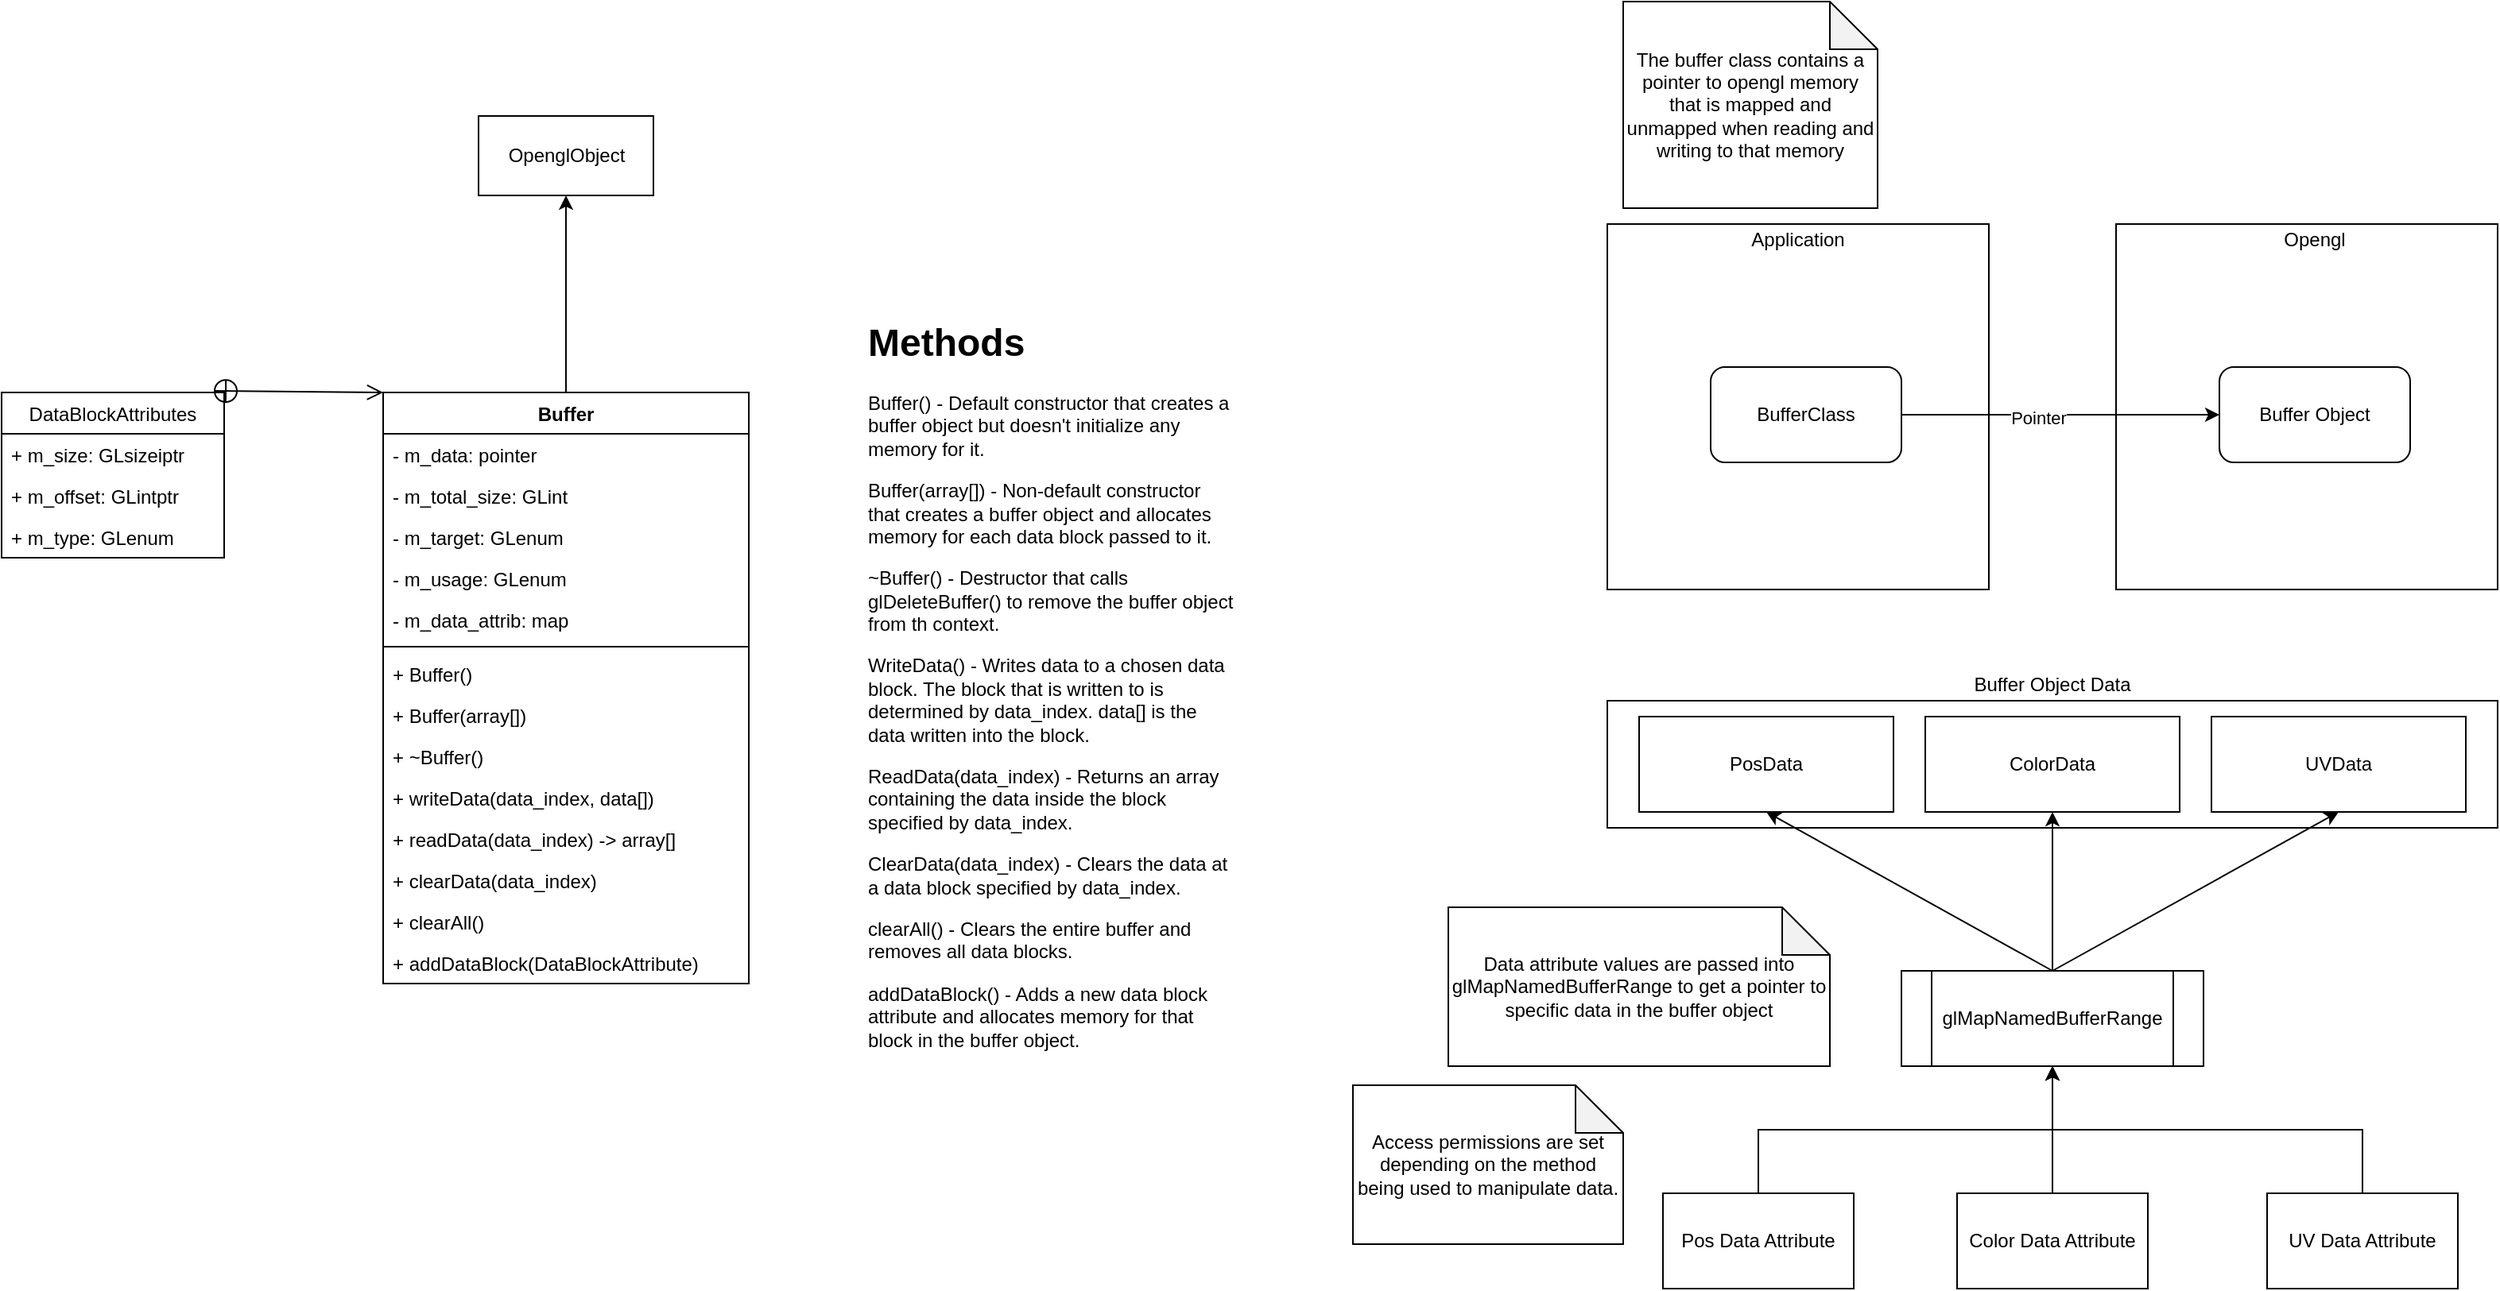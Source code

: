 <mxfile version="14.6.13" type="device"><diagram id="1BpwkSaTVFztdGXiSk9w" name="Page-1"><mxGraphModel dx="905" dy="805" grid="1" gridSize="10" guides="1" tooltips="1" connect="1" arrows="1" fold="1" page="1" pageScale="1" pageWidth="850" pageHeight="1100" math="0" shadow="0"><root><mxCell id="0"/><mxCell id="1" parent="0"/><mxCell id="lJqkILKYjhvxXPDafEua-2" style="edgeStyle=orthogonalEdgeStyle;rounded=0;orthogonalLoop=1;jettySize=auto;html=1;" edge="1" parent="1" source="UmU1c0R4z24SGa6tuku8-1" target="lJqkILKYjhvxXPDafEua-1"><mxGeometry relative="1" as="geometry"/></mxCell><mxCell id="UmU1c0R4z24SGa6tuku8-1" value="Buffer" style="swimlane;fontStyle=1;align=center;verticalAlign=top;childLayout=stackLayout;horizontal=1;startSize=26;horizontalStack=0;resizeParent=1;resizeParentMax=0;resizeLast=0;collapsible=1;marginBottom=0;" parent="1" vertex="1"><mxGeometry x="280" y="324.04" width="230" height="372" as="geometry"/></mxCell><mxCell id="UmU1c0R4z24SGa6tuku8-2" value="- m_data: pointer" style="text;strokeColor=none;fillColor=none;align=left;verticalAlign=top;spacingLeft=4;spacingRight=4;overflow=hidden;rotatable=0;points=[[0,0.5],[1,0.5]];portConstraint=eastwest;" parent="UmU1c0R4z24SGa6tuku8-1" vertex="1"><mxGeometry y="26" width="230" height="26" as="geometry"/></mxCell><mxCell id="rleG9h5Lvg5siZTtWSsq-14" value="- m_total_size: GLint" style="text;strokeColor=none;fillColor=none;align=left;verticalAlign=top;spacingLeft=4;spacingRight=4;overflow=hidden;rotatable=0;points=[[0,0.5],[1,0.5]];portConstraint=eastwest;" parent="UmU1c0R4z24SGa6tuku8-1" vertex="1"><mxGeometry y="52" width="230" height="26" as="geometry"/></mxCell><mxCell id="lJqkILKYjhvxXPDafEua-4" value="- m_target: GLenum" style="text;strokeColor=none;fillColor=none;align=left;verticalAlign=top;spacingLeft=4;spacingRight=4;overflow=hidden;rotatable=0;points=[[0,0.5],[1,0.5]];portConstraint=eastwest;" vertex="1" parent="UmU1c0R4z24SGa6tuku8-1"><mxGeometry y="78" width="230" height="26" as="geometry"/></mxCell><mxCell id="rleG9h5Lvg5siZTtWSsq-15" value="- m_usage: GLenum" style="text;strokeColor=none;fillColor=none;align=left;verticalAlign=top;spacingLeft=4;spacingRight=4;overflow=hidden;rotatable=0;points=[[0,0.5],[1,0.5]];portConstraint=eastwest;" parent="UmU1c0R4z24SGa6tuku8-1" vertex="1"><mxGeometry y="104" width="230" height="26" as="geometry"/></mxCell><mxCell id="rleG9h5Lvg5siZTtWSsq-63" value="- m_data_attrib: map" style="text;strokeColor=none;fillColor=none;align=left;verticalAlign=top;spacingLeft=4;spacingRight=4;overflow=hidden;rotatable=0;points=[[0,0.5],[1,0.5]];portConstraint=eastwest;" parent="UmU1c0R4z24SGa6tuku8-1" vertex="1"><mxGeometry y="130" width="230" height="26" as="geometry"/></mxCell><mxCell id="UmU1c0R4z24SGa6tuku8-3" value="" style="line;strokeWidth=1;fillColor=none;align=left;verticalAlign=middle;spacingTop=-1;spacingLeft=3;spacingRight=3;rotatable=0;labelPosition=right;points=[];portConstraint=eastwest;" parent="UmU1c0R4z24SGa6tuku8-1" vertex="1"><mxGeometry y="156" width="230" height="8" as="geometry"/></mxCell><mxCell id="UmU1c0R4z24SGa6tuku8-4" value="+ Buffer()" style="text;strokeColor=none;fillColor=none;align=left;verticalAlign=top;spacingLeft=4;spacingRight=4;overflow=hidden;rotatable=0;points=[[0,0.5],[1,0.5]];portConstraint=eastwest;" parent="UmU1c0R4z24SGa6tuku8-1" vertex="1"><mxGeometry y="164" width="230" height="26" as="geometry"/></mxCell><mxCell id="lJqkILKYjhvxXPDafEua-3" value="+ Buffer(array[])" style="text;strokeColor=none;fillColor=none;align=left;verticalAlign=top;spacingLeft=4;spacingRight=4;overflow=hidden;rotatable=0;points=[[0,0.5],[1,0.5]];portConstraint=eastwest;" vertex="1" parent="UmU1c0R4z24SGa6tuku8-1"><mxGeometry y="190" width="230" height="26" as="geometry"/></mxCell><mxCell id="rleG9h5Lvg5siZTtWSsq-51" value="+ ~Buffer()" style="text;strokeColor=none;fillColor=none;align=left;verticalAlign=top;spacingLeft=4;spacingRight=4;overflow=hidden;rotatable=0;points=[[0,0.5],[1,0.5]];portConstraint=eastwest;" parent="UmU1c0R4z24SGa6tuku8-1" vertex="1"><mxGeometry y="216" width="230" height="26" as="geometry"/></mxCell><mxCell id="rleG9h5Lvg5siZTtWSsq-52" value="+ writeData(data_index, data[])" style="text;strokeColor=none;fillColor=none;align=left;verticalAlign=top;spacingLeft=4;spacingRight=4;overflow=hidden;rotatable=0;points=[[0,0.5],[1,0.5]];portConstraint=eastwest;" parent="UmU1c0R4z24SGa6tuku8-1" vertex="1"><mxGeometry y="242" width="230" height="26" as="geometry"/></mxCell><mxCell id="rleG9h5Lvg5siZTtWSsq-71" value="+ readData(data_index) -&gt; array[]" style="text;strokeColor=none;fillColor=none;align=left;verticalAlign=top;spacingLeft=4;spacingRight=4;overflow=hidden;rotatable=0;points=[[0,0.5],[1,0.5]];portConstraint=eastwest;" parent="UmU1c0R4z24SGa6tuku8-1" vertex="1"><mxGeometry y="268" width="230" height="26" as="geometry"/></mxCell><mxCell id="rleG9h5Lvg5siZTtWSsq-72" value="+ clearData(data_index)" style="text;strokeColor=none;fillColor=none;align=left;verticalAlign=top;spacingLeft=4;spacingRight=4;overflow=hidden;rotatable=0;points=[[0,0.5],[1,0.5]];portConstraint=eastwest;" parent="UmU1c0R4z24SGa6tuku8-1" vertex="1"><mxGeometry y="294" width="230" height="26" as="geometry"/></mxCell><mxCell id="rleG9h5Lvg5siZTtWSsq-75" value="+ clearAll()" style="text;strokeColor=none;fillColor=none;align=left;verticalAlign=top;spacingLeft=4;spacingRight=4;overflow=hidden;rotatable=0;points=[[0,0.5],[1,0.5]];portConstraint=eastwest;" parent="UmU1c0R4z24SGa6tuku8-1" vertex="1"><mxGeometry y="320" width="230" height="26" as="geometry"/></mxCell><mxCell id="rleG9h5Lvg5siZTtWSsq-53" value="+ addDataBlock(DataBlockAttribute)" style="text;strokeColor=none;fillColor=none;align=left;verticalAlign=top;spacingLeft=4;spacingRight=4;overflow=hidden;rotatable=0;points=[[0,0.5],[1,0.5]];portConstraint=eastwest;" parent="UmU1c0R4z24SGa6tuku8-1" vertex="1"><mxGeometry y="346" width="230" height="26" as="geometry"/></mxCell><mxCell id="rleG9h5Lvg5siZTtWSsq-16" value="DataBlockAttributes" style="swimlane;fontStyle=0;childLayout=stackLayout;horizontal=1;startSize=26;fillColor=none;horizontalStack=0;resizeParent=1;resizeParentMax=0;resizeLast=0;collapsible=1;marginBottom=0;" parent="1" vertex="1"><mxGeometry x="40" y="324.04" width="140" height="104" as="geometry"/></mxCell><mxCell id="rleG9h5Lvg5siZTtWSsq-17" value="+ m_size: GLsizeiptr" style="text;strokeColor=none;fillColor=none;align=left;verticalAlign=top;spacingLeft=4;spacingRight=4;overflow=hidden;rotatable=0;points=[[0,0.5],[1,0.5]];portConstraint=eastwest;" parent="rleG9h5Lvg5siZTtWSsq-16" vertex="1"><mxGeometry y="26" width="140" height="26" as="geometry"/></mxCell><mxCell id="rleG9h5Lvg5siZTtWSsq-19" value="+ m_offset: GLintptr" style="text;strokeColor=none;fillColor=none;align=left;verticalAlign=top;spacingLeft=4;spacingRight=4;overflow=hidden;rotatable=0;points=[[0,0.5],[1,0.5]];portConstraint=eastwest;" parent="rleG9h5Lvg5siZTtWSsq-16" vertex="1"><mxGeometry y="52" width="140" height="26" as="geometry"/></mxCell><mxCell id="rleG9h5Lvg5siZTtWSsq-60" value="+ m_type: GLenum" style="text;strokeColor=none;fillColor=none;align=left;verticalAlign=top;spacingLeft=4;spacingRight=4;overflow=hidden;rotatable=0;points=[[0,0.5],[1,0.5]];portConstraint=eastwest;" parent="rleG9h5Lvg5siZTtWSsq-16" vertex="1"><mxGeometry y="78" width="140" height="26" as="geometry"/></mxCell><mxCell id="rleG9h5Lvg5siZTtWSsq-20" value="" style="endArrow=open;startArrow=circlePlus;endFill=0;startFill=0;endSize=8;html=1;entryX=0;entryY=0;entryDx=0;entryDy=0;exitX=0.95;exitY=-0.01;exitDx=0;exitDy=0;exitPerimeter=0;" parent="1" source="rleG9h5Lvg5siZTtWSsq-16" target="UmU1c0R4z24SGa6tuku8-1" edge="1"><mxGeometry width="160" relative="1" as="geometry"><mxPoint x="220" y="424.04" as="sourcePoint"/><mxPoint x="400" y="384.04" as="targetPoint"/></mxGeometry></mxCell><mxCell id="rleG9h5Lvg5siZTtWSsq-24" value="" style="rounded=0;whiteSpace=wrap;html=1;fillColor=none;" parent="1" vertex="1"><mxGeometry x="1050" y="218" width="240" height="230" as="geometry"/></mxCell><mxCell id="rleG9h5Lvg5siZTtWSsq-25" value="" style="rounded=0;whiteSpace=wrap;html=1;fillColor=none;" parent="1" vertex="1"><mxGeometry x="1370" y="218" width="240" height="230" as="geometry"/></mxCell><mxCell id="rleG9h5Lvg5siZTtWSsq-26" value="BufferClass" style="rounded=1;whiteSpace=wrap;html=1;" parent="1" vertex="1"><mxGeometry x="1115" y="308" width="120" height="60" as="geometry"/></mxCell><mxCell id="rleG9h5Lvg5siZTtWSsq-27" value="Buffer Object" style="rounded=1;whiteSpace=wrap;html=1;" parent="1" vertex="1"><mxGeometry x="1435" y="308" width="120" height="60" as="geometry"/></mxCell><mxCell id="rleG9h5Lvg5siZTtWSsq-28" value="" style="endArrow=classic;html=1;exitX=1;exitY=0.5;exitDx=0;exitDy=0;entryX=0;entryY=0.5;entryDx=0;entryDy=0;" parent="1" source="rleG9h5Lvg5siZTtWSsq-26" target="rleG9h5Lvg5siZTtWSsq-27" edge="1"><mxGeometry width="50" height="50" relative="1" as="geometry"><mxPoint x="1345" y="338" as="sourcePoint"/><mxPoint x="1395" y="288" as="targetPoint"/></mxGeometry></mxCell><mxCell id="rleG9h5Lvg5siZTtWSsq-29" value="Pointer" style="edgeLabel;html=1;align=center;verticalAlign=middle;resizable=0;points=[];" parent="rleG9h5Lvg5siZTtWSsq-28" vertex="1" connectable="0"><mxGeometry x="-0.14" y="-2" relative="1" as="geometry"><mxPoint as="offset"/></mxGeometry></mxCell><mxCell id="rleG9h5Lvg5siZTtWSsq-30" value="Application" style="text;html=1;strokeColor=none;fillColor=none;align=center;verticalAlign=middle;whiteSpace=wrap;rounded=0;" parent="1" vertex="1"><mxGeometry x="1150" y="218" width="40" height="20" as="geometry"/></mxCell><mxCell id="rleG9h5Lvg5siZTtWSsq-31" value="Opengl" style="text;html=1;strokeColor=none;fillColor=none;align=center;verticalAlign=middle;whiteSpace=wrap;rounded=0;" parent="1" vertex="1"><mxGeometry x="1475" y="218" width="40" height="20" as="geometry"/></mxCell><mxCell id="rleG9h5Lvg5siZTtWSsq-32" value="" style="rounded=0;whiteSpace=wrap;html=1;fillColor=none;" parent="1" vertex="1"><mxGeometry x="1050" y="518" width="560" height="80" as="geometry"/></mxCell><mxCell id="rleG9h5Lvg5siZTtWSsq-33" value="Buffer Object Data" style="text;html=1;strokeColor=none;fillColor=none;align=center;verticalAlign=middle;whiteSpace=wrap;rounded=0;" parent="1" vertex="1"><mxGeometry x="1270" y="498" width="120" height="20" as="geometry"/></mxCell><mxCell id="rleG9h5Lvg5siZTtWSsq-34" value="PosData" style="rounded=0;whiteSpace=wrap;html=1;fillColor=none;" parent="1" vertex="1"><mxGeometry x="1070" y="528" width="160" height="60" as="geometry"/></mxCell><mxCell id="rleG9h5Lvg5siZTtWSsq-35" value="ColorData&lt;span style=&quot;color: rgba(0 , 0 , 0 , 0) ; font-family: monospace ; font-size: 0px&quot;&gt;%3CmxGraphModel%3E%3Croot%3E%3CmxCell%20id%3D%220%22%2F%3E%3CmxCell%20id%3D%221%22%20parent%3D%220%22%2F%3E%3CmxCell%20id%3D%222%22%20value%3D%22PosData%22%20style%3D%22rounded%3D0%3BwhiteSpace%3Dwrap%3Bhtml%3D1%3BfillColor%3Dnone%3B%22%20vertex%3D%221%22%20parent%3D%221%22%3E%3CmxGeometry%20x%3D%22140%22%20y%3D%22560%22%20width%3D%22160%22%20height%3D%2260%22%20as%3D%22geometry%22%2F%3E%3C%2FmxCell%3E%3C%2Froot%3E%3C%2FmxGraphModel%3E&lt;/span&gt;" style="rounded=0;whiteSpace=wrap;html=1;fillColor=none;" parent="1" vertex="1"><mxGeometry x="1250" y="528" width="160" height="60" as="geometry"/></mxCell><mxCell id="rleG9h5Lvg5siZTtWSsq-36" value="UVData" style="rounded=0;whiteSpace=wrap;html=1;fillColor=none;" parent="1" vertex="1"><mxGeometry x="1430" y="528" width="160" height="60" as="geometry"/></mxCell><mxCell id="rleG9h5Lvg5siZTtWSsq-37" style="edgeStyle=orthogonalEdgeStyle;rounded=0;orthogonalLoop=1;jettySize=auto;html=1;exitX=0.5;exitY=0;exitDx=0;exitDy=0;entryX=0.5;entryY=1;entryDx=0;entryDy=0;" parent="1" source="rleG9h5Lvg5siZTtWSsq-38" target="rleG9h5Lvg5siZTtWSsq-43" edge="1"><mxGeometry relative="1" as="geometry"/></mxCell><mxCell id="rleG9h5Lvg5siZTtWSsq-38" value="Pos Data Attribute" style="rounded=0;whiteSpace=wrap;html=1;fillColor=none;" parent="1" vertex="1"><mxGeometry x="1085" y="828" width="120" height="60" as="geometry"/></mxCell><mxCell id="rleG9h5Lvg5siZTtWSsq-39" style="edgeStyle=orthogonalEdgeStyle;rounded=0;orthogonalLoop=1;jettySize=auto;html=1;exitX=0.5;exitY=0;exitDx=0;exitDy=0;entryX=0.5;entryY=1;entryDx=0;entryDy=0;" parent="1" source="rleG9h5Lvg5siZTtWSsq-40" target="rleG9h5Lvg5siZTtWSsq-43" edge="1"><mxGeometry relative="1" as="geometry"/></mxCell><mxCell id="rleG9h5Lvg5siZTtWSsq-40" value="Color Data Attribute" style="rounded=0;whiteSpace=wrap;html=1;fillColor=none;" parent="1" vertex="1"><mxGeometry x="1270" y="828" width="120" height="60" as="geometry"/></mxCell><mxCell id="rleG9h5Lvg5siZTtWSsq-41" style="edgeStyle=orthogonalEdgeStyle;rounded=0;orthogonalLoop=1;jettySize=auto;html=1;exitX=0.5;exitY=0;exitDx=0;exitDy=0;entryX=0.5;entryY=1;entryDx=0;entryDy=0;" parent="1" source="rleG9h5Lvg5siZTtWSsq-42" target="rleG9h5Lvg5siZTtWSsq-43" edge="1"><mxGeometry relative="1" as="geometry"/></mxCell><mxCell id="rleG9h5Lvg5siZTtWSsq-42" value="UV Data Attribute" style="rounded=0;whiteSpace=wrap;html=1;fillColor=none;" parent="1" vertex="1"><mxGeometry x="1465" y="828" width="120" height="60" as="geometry"/></mxCell><mxCell id="rleG9h5Lvg5siZTtWSsq-43" value="glMapNamedBufferRange" style="shape=process;whiteSpace=wrap;html=1;backgroundOutline=1;fillColor=none;" parent="1" vertex="1"><mxGeometry x="1235" y="688" width="190" height="60" as="geometry"/></mxCell><mxCell id="rleG9h5Lvg5siZTtWSsq-44" value="" style="endArrow=classic;html=1;exitX=0.5;exitY=0;exitDx=0;exitDy=0;entryX=0.5;entryY=1;entryDx=0;entryDy=0;" parent="1" source="rleG9h5Lvg5siZTtWSsq-43" target="rleG9h5Lvg5siZTtWSsq-34" edge="1"><mxGeometry width="50" height="50" relative="1" as="geometry"><mxPoint x="1330" y="678" as="sourcePoint"/><mxPoint x="1380" y="618" as="targetPoint"/></mxGeometry></mxCell><mxCell id="rleG9h5Lvg5siZTtWSsq-45" value="" style="endArrow=classic;html=1;exitX=0.5;exitY=0;exitDx=0;exitDy=0;" parent="1" source="rleG9h5Lvg5siZTtWSsq-43" edge="1"><mxGeometry width="50" height="50" relative="1" as="geometry"><mxPoint x="1520" y="718" as="sourcePoint"/><mxPoint x="1330" y="588" as="targetPoint"/></mxGeometry></mxCell><mxCell id="rleG9h5Lvg5siZTtWSsq-46" value="" style="endArrow=classic;html=1;exitX=0.5;exitY=0;exitDx=0;exitDy=0;entryX=0.5;entryY=1;entryDx=0;entryDy=0;" parent="1" source="rleG9h5Lvg5siZTtWSsq-43" target="rleG9h5Lvg5siZTtWSsq-36" edge="1"><mxGeometry width="50" height="50" relative="1" as="geometry"><mxPoint x="1490" y="728" as="sourcePoint"/><mxPoint x="1540" y="678" as="targetPoint"/></mxGeometry></mxCell><mxCell id="rleG9h5Lvg5siZTtWSsq-47" value="Data attribute values are passed into glMapNamedBufferRange to get a pointer to specific data in the buffer object" style="shape=note;whiteSpace=wrap;html=1;backgroundOutline=1;darkOpacity=0.05;fillColor=none;" parent="1" vertex="1"><mxGeometry x="950" y="648" width="240" height="100" as="geometry"/></mxCell><mxCell id="rleG9h5Lvg5siZTtWSsq-48" value="The buffer class contains a pointer to opengl memory that is mapped and unmapped when reading and writing to that memory" style="shape=note;whiteSpace=wrap;html=1;backgroundOutline=1;darkOpacity=0.05;fillColor=none;" parent="1" vertex="1"><mxGeometry x="1060" y="78" width="160" height="130" as="geometry"/></mxCell><mxCell id="rleG9h5Lvg5siZTtWSsq-49" value="Access permissions are set depending on the method being used to manipulate data." style="shape=note;whiteSpace=wrap;html=1;backgroundOutline=1;darkOpacity=0.05;" parent="1" vertex="1"><mxGeometry x="890" y="760" width="170" height="100" as="geometry"/></mxCell><mxCell id="rleG9h5Lvg5siZTtWSsq-59" value="&lt;h1&gt;Methods&lt;/h1&gt;&lt;p&gt;Buffer() - Default constructor that creates a buffer object but doesn't initialize any memory for it.&lt;/p&gt;&lt;p&gt;Buffer(array[]) - Non-default constructor that creates a buffer object and allocates memory for each data block passed to it.&lt;/p&gt;&lt;p&gt;~Buffer() - Destructor that calls glDeleteBuffer() to remove the buffer object from th context.&lt;/p&gt;&lt;p&gt;WriteData() - Writes data to a chosen data block. The block that is written to is determined by data_index. data[] is the data written into the block.&lt;/p&gt;&lt;p&gt;ReadData(data_index) - Returns an array containing the data inside the block specified by data_index.&lt;/p&gt;&lt;p&gt;ClearData(data_index) - Clears the data at a data block specified by data_index.&lt;/p&gt;&lt;p&gt;clearAll() - Clears the entire buffer and removes all data blocks.&lt;/p&gt;&lt;p&gt;addDataBlock() - Adds a new data block attribute and allocates memory for that block in the buffer object.&lt;/p&gt;" style="text;html=1;strokeColor=none;fillColor=none;spacing=5;spacingTop=-20;whiteSpace=wrap;overflow=hidden;rounded=0;" parent="1" vertex="1"><mxGeometry x="580" y="273" width="240" height="470" as="geometry"/></mxCell><mxCell id="lJqkILKYjhvxXPDafEua-1" value="OpenglObject" style="html=1;" vertex="1" parent="1"><mxGeometry x="340" y="150" width="110" height="50" as="geometry"/></mxCell></root></mxGraphModel></diagram></mxfile>